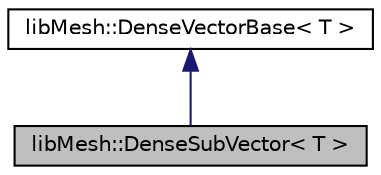 digraph "libMesh::DenseSubVector&lt; T &gt;"
{
 // INTERACTIVE_SVG=YES
  edge [fontname="Helvetica",fontsize="10",labelfontname="Helvetica",labelfontsize="10"];
  node [fontname="Helvetica",fontsize="10",shape=record];
  Node1 [label="libMesh::DenseSubVector\< T \>",height=0.2,width=0.4,color="black", fillcolor="grey75", style="filled" fontcolor="black"];
  Node2 -> Node1 [dir="back",color="midnightblue",fontsize="10",style="solid",fontname="Helvetica"];
  Node2 [label="libMesh::DenseVectorBase\< T \>",height=0.2,width=0.4,color="black", fillcolor="white", style="filled",URL="$classlibMesh_1_1DenseVectorBase.html",tooltip="定义用于有限元计算的抽象稠密向量基类。 可以从这个类派生出特定的稠密向量，例如 DenseSubVectors。 "];
}
